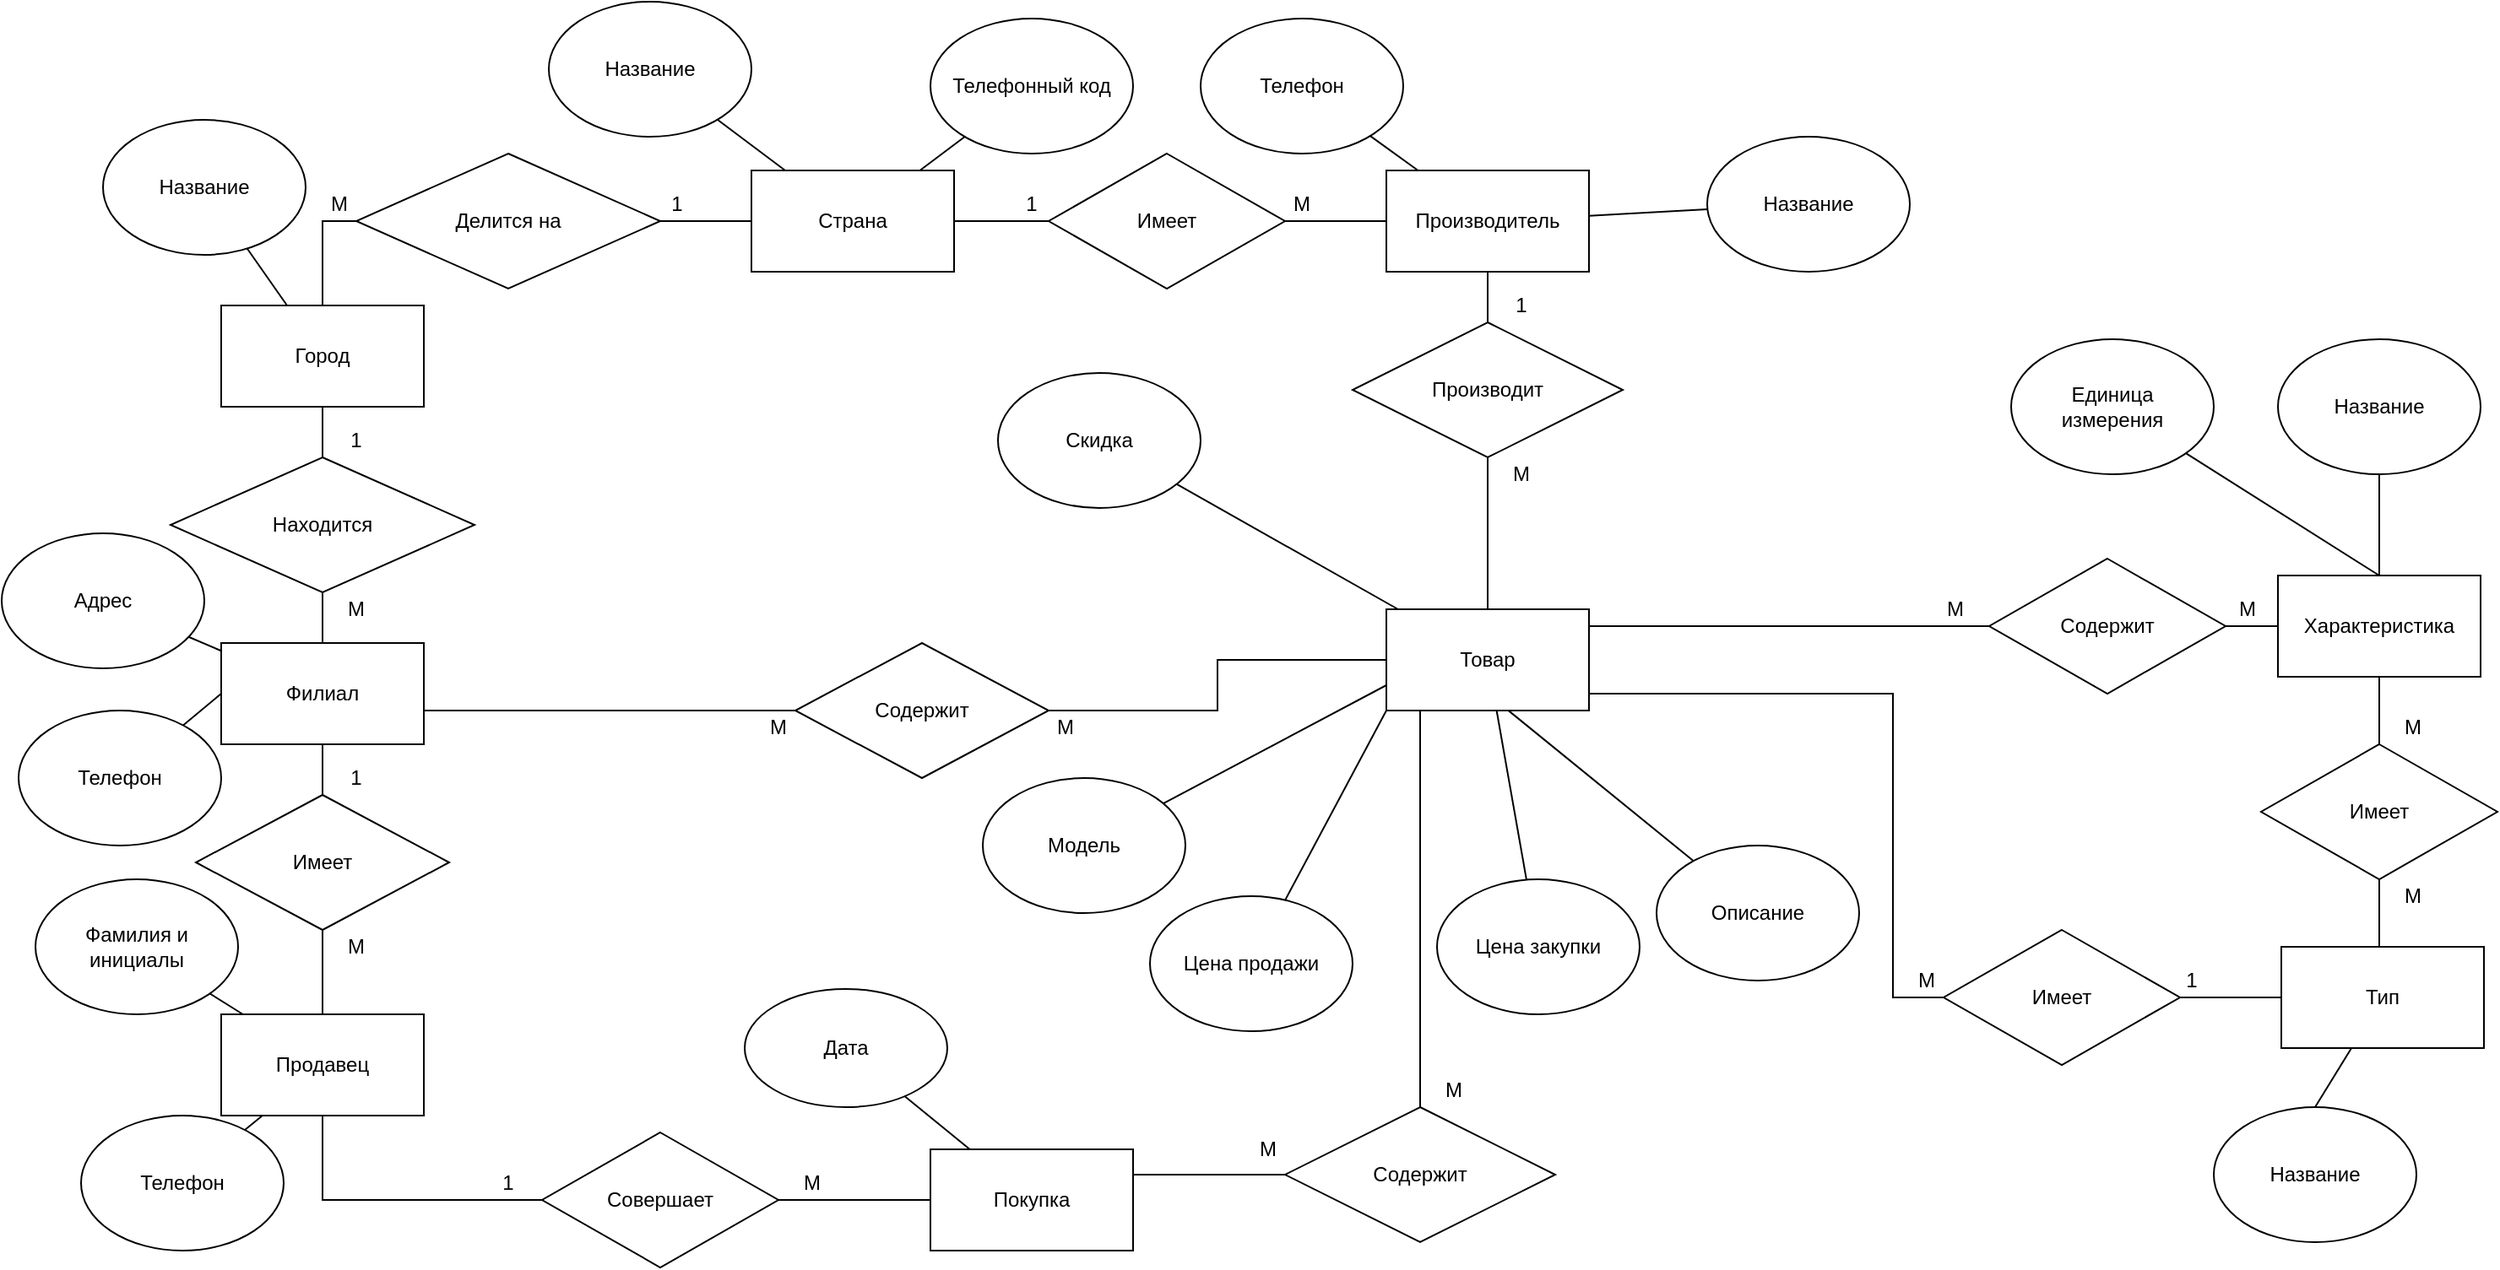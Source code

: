 <mxfile version="14.7.6"><diagram id="cab1m8A5OC63dLCcE1eq" name="Page-1"><mxGraphModel dx="2844" dy="1560" grid="1" gridSize="10" guides="1" tooltips="1" connect="1" arrows="1" fold="1" page="1" pageScale="1" pageWidth="827" pageHeight="1169" math="0" shadow="0"><root><mxCell id="0"/><mxCell id="1" parent="0"/><mxCell id="thi3YV_2VMZKimP_Mcks-1" style="edgeStyle=orthogonalEdgeStyle;rounded=0;orthogonalLoop=1;jettySize=auto;html=1;endArrow=none;endFill=0;" parent="1" source="thi3YV_2VMZKimP_Mcks-2" target="thi3YV_2VMZKimP_Mcks-22" edge="1"><mxGeometry relative="1" as="geometry"><Array as="points"/></mxGeometry></mxCell><mxCell id="thi3YV_2VMZKimP_Mcks-2" value="Страна" style="rounded=0;whiteSpace=wrap;html=1;" parent="1" vertex="1"><mxGeometry x="1104" y="330" width="120" height="60" as="geometry"/></mxCell><mxCell id="thi3YV_2VMZKimP_Mcks-3" style="edgeStyle=orthogonalEdgeStyle;rounded=0;orthogonalLoop=1;jettySize=auto;html=1;endArrow=none;endFill=0;" parent="1" source="thi3YV_2VMZKimP_Mcks-4" target="thi3YV_2VMZKimP_Mcks-24" edge="1"><mxGeometry relative="1" as="geometry"/></mxCell><mxCell id="thi3YV_2VMZKimP_Mcks-4" value="Город" style="rounded=0;whiteSpace=wrap;html=1;" parent="1" vertex="1"><mxGeometry x="790" y="410" width="120" height="60" as="geometry"/></mxCell><mxCell id="thi3YV_2VMZKimP_Mcks-7" style="edgeStyle=orthogonalEdgeStyle;rounded=0;orthogonalLoop=1;jettySize=auto;html=1;endArrow=none;endFill=0;" parent="1" source="thi3YV_2VMZKimP_Mcks-8" target="thi3YV_2VMZKimP_Mcks-29" edge="1"><mxGeometry relative="1" as="geometry"/></mxCell><mxCell id="thi3YV_2VMZKimP_Mcks-8" value="&lt;div&gt;Филиал&lt;/div&gt;" style="rounded=0;whiteSpace=wrap;html=1;" parent="1" vertex="1"><mxGeometry x="790" y="610" width="120" height="60" as="geometry"/></mxCell><mxCell id="thi3YV_2VMZKimP_Mcks-9" style="edgeStyle=orthogonalEdgeStyle;rounded=0;orthogonalLoop=1;jettySize=auto;html=1;endArrow=none;endFill=0;" parent="1" source="thi3YV_2VMZKimP_Mcks-10" target="thi3YV_2VMZKimP_Mcks-31" edge="1"><mxGeometry relative="1" as="geometry"/></mxCell><mxCell id="thi3YV_2VMZKimP_Mcks-10" value="Покупка" style="rounded=0;whiteSpace=wrap;html=1;" parent="1" vertex="1"><mxGeometry x="1210" y="910" width="120" height="60" as="geometry"/></mxCell><mxCell id="thi3YV_2VMZKimP_Mcks-11" style="edgeStyle=orthogonalEdgeStyle;rounded=0;orthogonalLoop=1;jettySize=auto;html=1;endArrow=none;endFill=0;" parent="1" source="thi3YV_2VMZKimP_Mcks-14" target="thi3YV_2VMZKimP_Mcks-39" edge="1"><mxGeometry relative="1" as="geometry"><Array as="points"><mxPoint x="1780" y="640"/><mxPoint x="1780" y="820"/></Array></mxGeometry></mxCell><mxCell id="thi3YV_2VMZKimP_Mcks-12" style="edgeStyle=orthogonalEdgeStyle;rounded=0;orthogonalLoop=1;jettySize=auto;html=1;endArrow=none;endFill=0;" parent="1" source="thi3YV_2VMZKimP_Mcks-14" target="thi3YV_2VMZKimP_Mcks-48" edge="1"><mxGeometry relative="1" as="geometry"><Array as="points"><mxPoint x="1500" y="750"/><mxPoint x="1500" y="750"/></Array></mxGeometry></mxCell><mxCell id="thi3YV_2VMZKimP_Mcks-13" style="edgeStyle=orthogonalEdgeStyle;rounded=0;orthogonalLoop=1;jettySize=auto;html=1;endArrow=none;endFill=0;" parent="1" source="thi3YV_2VMZKimP_Mcks-14" target="thi3YV_2VMZKimP_Mcks-33" edge="1"><mxGeometry relative="1" as="geometry"/></mxCell><mxCell id="thi3YV_2VMZKimP_Mcks-14" value="&lt;div&gt;Товар&lt;/div&gt;" style="rounded=0;whiteSpace=wrap;html=1;" parent="1" vertex="1"><mxGeometry x="1480" y="590" width="120" height="60" as="geometry"/></mxCell><mxCell id="thi3YV_2VMZKimP_Mcks-15" value="Тип" style="rounded=0;whiteSpace=wrap;html=1;" parent="1" vertex="1"><mxGeometry x="2010" y="790" width="120" height="60" as="geometry"/></mxCell><mxCell id="thi3YV_2VMZKimP_Mcks-16" style="edgeStyle=orthogonalEdgeStyle;rounded=0;orthogonalLoop=1;jettySize=auto;html=1;exitX=0;exitY=0.5;exitDx=0;exitDy=0;endArrow=none;endFill=0;" parent="1" source="thi3YV_2VMZKimP_Mcks-18" target="thi3YV_2VMZKimP_Mcks-43" edge="1"><mxGeometry relative="1" as="geometry"/></mxCell><mxCell id="thi3YV_2VMZKimP_Mcks-17" style="edgeStyle=orthogonalEdgeStyle;rounded=0;orthogonalLoop=1;jettySize=auto;html=1;endArrow=none;endFill=0;" parent="1" source="thi3YV_2VMZKimP_Mcks-18" target="thi3YV_2VMZKimP_Mcks-41" edge="1"><mxGeometry relative="1" as="geometry"/></mxCell><mxCell id="thi3YV_2VMZKimP_Mcks-18" value="Характеристика" style="rounded=0;whiteSpace=wrap;html=1;" parent="1" vertex="1"><mxGeometry x="2008" y="570" width="120" height="60" as="geometry"/></mxCell><mxCell id="thi3YV_2VMZKimP_Mcks-19" style="edgeStyle=orthogonalEdgeStyle;rounded=0;orthogonalLoop=1;jettySize=auto;html=1;endArrow=none;endFill=0;" parent="1" source="thi3YV_2VMZKimP_Mcks-20" target="thi3YV_2VMZKimP_Mcks-37" edge="1"><mxGeometry relative="1" as="geometry"/></mxCell><mxCell id="thi3YV_2VMZKimP_Mcks-20" value="Производитель" style="rounded=0;whiteSpace=wrap;html=1;" parent="1" vertex="1"><mxGeometry x="1480" y="330" width="120" height="60" as="geometry"/></mxCell><mxCell id="thi3YV_2VMZKimP_Mcks-21" style="edgeStyle=orthogonalEdgeStyle;rounded=0;orthogonalLoop=1;jettySize=auto;html=1;endArrow=none;endFill=0;" parent="1" source="thi3YV_2VMZKimP_Mcks-22" target="thi3YV_2VMZKimP_Mcks-4" edge="1"><mxGeometry relative="1" as="geometry"><Array as="points"><mxPoint x="850" y="360"/></Array></mxGeometry></mxCell><mxCell id="thi3YV_2VMZKimP_Mcks-22" value="Делится на" style="rhombus;whiteSpace=wrap;html=1;" parent="1" vertex="1"><mxGeometry x="870" y="320" width="180" height="80" as="geometry"/></mxCell><mxCell id="thi3YV_2VMZKimP_Mcks-23" style="edgeStyle=orthogonalEdgeStyle;rounded=0;orthogonalLoop=1;jettySize=auto;html=1;endArrow=none;endFill=0;" parent="1" source="thi3YV_2VMZKimP_Mcks-24" target="thi3YV_2VMZKimP_Mcks-8" edge="1"><mxGeometry relative="1" as="geometry"/></mxCell><mxCell id="thi3YV_2VMZKimP_Mcks-24" value="Находится" style="rhombus;whiteSpace=wrap;html=1;" parent="1" vertex="1"><mxGeometry x="760" y="500" width="180" height="80" as="geometry"/></mxCell><mxCell id="thi3YV_2VMZKimP_Mcks-27" value="Продавец" style="rounded=0;whiteSpace=wrap;html=1;" parent="1" vertex="1"><mxGeometry x="790" y="830" width="120" height="60" as="geometry"/></mxCell><mxCell id="thi3YV_2VMZKimP_Mcks-28" style="edgeStyle=orthogonalEdgeStyle;rounded=0;orthogonalLoop=1;jettySize=auto;html=1;endArrow=none;endFill=0;" parent="1" source="thi3YV_2VMZKimP_Mcks-29" target="thi3YV_2VMZKimP_Mcks-27" edge="1"><mxGeometry relative="1" as="geometry"/></mxCell><mxCell id="thi3YV_2VMZKimP_Mcks-29" value="Имеет" style="rhombus;whiteSpace=wrap;html=1;" parent="1" vertex="1"><mxGeometry x="775" y="700" width="150" height="80" as="geometry"/></mxCell><mxCell id="thi3YV_2VMZKimP_Mcks-30" style="edgeStyle=orthogonalEdgeStyle;rounded=0;orthogonalLoop=1;jettySize=auto;html=1;endArrow=none;endFill=0;" parent="1" source="thi3YV_2VMZKimP_Mcks-31" target="thi3YV_2VMZKimP_Mcks-27" edge="1"><mxGeometry relative="1" as="geometry"/></mxCell><mxCell id="thi3YV_2VMZKimP_Mcks-31" value="Совершает" style="rhombus;whiteSpace=wrap;html=1;" parent="1" vertex="1"><mxGeometry x="980" y="900" width="140" height="80" as="geometry"/></mxCell><mxCell id="thi3YV_2VMZKimP_Mcks-32" style="edgeStyle=orthogonalEdgeStyle;rounded=0;orthogonalLoop=1;jettySize=auto;html=1;endArrow=none;endFill=0;" parent="1" source="thi3YV_2VMZKimP_Mcks-33" target="thi3YV_2VMZKimP_Mcks-8" edge="1"><mxGeometry relative="1" as="geometry"><Array as="points"><mxPoint x="1080" y="650"/><mxPoint x="1080" y="650"/></Array></mxGeometry></mxCell><mxCell id="thi3YV_2VMZKimP_Mcks-33" value="Содержит" style="rhombus;whiteSpace=wrap;html=1;" parent="1" vertex="1"><mxGeometry x="1130" y="610" width="150" height="80" as="geometry"/></mxCell><mxCell id="thi3YV_2VMZKimP_Mcks-34" style="edgeStyle=orthogonalEdgeStyle;rounded=0;orthogonalLoop=1;jettySize=auto;html=1;endArrow=none;endFill=0;" parent="1" source="thi3YV_2VMZKimP_Mcks-35" target="thi3YV_2VMZKimP_Mcks-20" edge="1"><mxGeometry relative="1" as="geometry"/></mxCell><mxCell id="thi3YV_2VMZKimP_Mcks-35" value="Имеет" style="rhombus;whiteSpace=wrap;html=1;" parent="1" vertex="1"><mxGeometry x="1280" y="320" width="140" height="80" as="geometry"/></mxCell><mxCell id="thi3YV_2VMZKimP_Mcks-36" style="edgeStyle=orthogonalEdgeStyle;rounded=0;orthogonalLoop=1;jettySize=auto;html=1;endArrow=none;endFill=0;" parent="1" source="thi3YV_2VMZKimP_Mcks-37" target="thi3YV_2VMZKimP_Mcks-14" edge="1"><mxGeometry relative="1" as="geometry"/></mxCell><mxCell id="thi3YV_2VMZKimP_Mcks-37" value="Производит" style="rhombus;whiteSpace=wrap;html=1;" parent="1" vertex="1"><mxGeometry x="1460" y="420" width="160" height="80" as="geometry"/></mxCell><mxCell id="thi3YV_2VMZKimP_Mcks-38" style="edgeStyle=orthogonalEdgeStyle;rounded=0;orthogonalLoop=1;jettySize=auto;html=1;endArrow=none;endFill=0;" parent="1" source="thi3YV_2VMZKimP_Mcks-39" target="thi3YV_2VMZKimP_Mcks-15" edge="1"><mxGeometry relative="1" as="geometry"/></mxCell><mxCell id="thi3YV_2VMZKimP_Mcks-39" value="Имеет" style="rhombus;whiteSpace=wrap;html=1;" parent="1" vertex="1"><mxGeometry x="1810" y="780" width="140" height="80" as="geometry"/></mxCell><mxCell id="thi3YV_2VMZKimP_Mcks-40" style="edgeStyle=orthogonalEdgeStyle;rounded=0;orthogonalLoop=1;jettySize=auto;html=1;endArrow=none;endFill=0;" parent="1" source="thi3YV_2VMZKimP_Mcks-41" target="thi3YV_2VMZKimP_Mcks-15" edge="1"><mxGeometry relative="1" as="geometry"><Array as="points"><mxPoint x="2100" y="800"/></Array></mxGeometry></mxCell><mxCell id="thi3YV_2VMZKimP_Mcks-41" value="Имеет" style="rhombus;whiteSpace=wrap;html=1;" parent="1" vertex="1"><mxGeometry x="1998" y="670" width="140" height="80" as="geometry"/></mxCell><mxCell id="thi3YV_2VMZKimP_Mcks-42" style="edgeStyle=orthogonalEdgeStyle;rounded=0;orthogonalLoop=1;jettySize=auto;html=1;endArrow=none;endFill=0;" parent="1" source="thi3YV_2VMZKimP_Mcks-43" target="thi3YV_2VMZKimP_Mcks-14" edge="1"><mxGeometry relative="1" as="geometry"><Array as="points"><mxPoint x="1720" y="600"/><mxPoint x="1720" y="600"/></Array></mxGeometry></mxCell><mxCell id="thi3YV_2VMZKimP_Mcks-43" value="Содержит" style="rhombus;whiteSpace=wrap;html=1;" parent="1" vertex="1"><mxGeometry x="1837" y="560" width="140" height="80" as="geometry"/></mxCell><mxCell id="thi3YV_2VMZKimP_Mcks-44" value="1" style="text;html=1;strokeColor=none;fillColor=none;align=center;verticalAlign=middle;whiteSpace=wrap;rounded=0;" parent="1" vertex="1"><mxGeometry x="1040" y="340" width="40" height="20" as="geometry"/></mxCell><mxCell id="thi3YV_2VMZKimP_Mcks-45" value="M" style="text;html=1;strokeColor=none;fillColor=none;align=center;verticalAlign=middle;whiteSpace=wrap;rounded=0;" parent="1" vertex="1"><mxGeometry x="840" y="340" width="40" height="20" as="geometry"/></mxCell><mxCell id="thi3YV_2VMZKimP_Mcks-46" value="" style="endArrow=none;html=1;exitX=1;exitY=0.5;exitDx=0;exitDy=0;" parent="1" source="thi3YV_2VMZKimP_Mcks-2" target="thi3YV_2VMZKimP_Mcks-35" edge="1"><mxGeometry width="50" height="50" relative="1" as="geometry"><mxPoint x="1100" y="700" as="sourcePoint"/><mxPoint x="1150" y="650" as="targetPoint"/></mxGeometry></mxCell><mxCell id="thi3YV_2VMZKimP_Mcks-47" style="edgeStyle=orthogonalEdgeStyle;rounded=0;orthogonalLoop=1;jettySize=auto;html=1;endArrow=none;endFill=0;" parent="1" source="thi3YV_2VMZKimP_Mcks-48" target="thi3YV_2VMZKimP_Mcks-10" edge="1"><mxGeometry relative="1" as="geometry"><Array as="points"><mxPoint x="1360" y="925"/><mxPoint x="1360" y="925"/></Array></mxGeometry></mxCell><mxCell id="thi3YV_2VMZKimP_Mcks-48" value="Содержит" style="rhombus;whiteSpace=wrap;html=1;" parent="1" vertex="1"><mxGeometry x="1420" y="885" width="160" height="80" as="geometry"/></mxCell><mxCell id="thi3YV_2VMZKimP_Mcks-49" value="1" style="text;html=1;strokeColor=none;fillColor=none;align=center;verticalAlign=middle;whiteSpace=wrap;rounded=0;" parent="1" vertex="1"><mxGeometry x="1250" y="340" width="40" height="20" as="geometry"/></mxCell><mxCell id="thi3YV_2VMZKimP_Mcks-50" value="M" style="text;html=1;strokeColor=none;fillColor=none;align=center;verticalAlign=middle;whiteSpace=wrap;rounded=0;" parent="1" vertex="1"><mxGeometry x="1410" y="340" width="40" height="20" as="geometry"/></mxCell><mxCell id="thi3YV_2VMZKimP_Mcks-51" value="1" style="text;html=1;strokeColor=none;fillColor=none;align=center;verticalAlign=middle;whiteSpace=wrap;rounded=0;" parent="1" vertex="1"><mxGeometry x="1540" y="400" width="40" height="20" as="geometry"/></mxCell><mxCell id="thi3YV_2VMZKimP_Mcks-52" value="M" style="text;html=1;strokeColor=none;fillColor=none;align=center;verticalAlign=middle;whiteSpace=wrap;rounded=0;" parent="1" vertex="1"><mxGeometry x="1540" y="500" width="40" height="20" as="geometry"/></mxCell><mxCell id="thi3YV_2VMZKimP_Mcks-55" value="1" style="text;html=1;strokeColor=none;fillColor=none;align=center;verticalAlign=middle;whiteSpace=wrap;rounded=0;" parent="1" vertex="1"><mxGeometry x="850" y="480" width="40" height="20" as="geometry"/></mxCell><mxCell id="thi3YV_2VMZKimP_Mcks-56" value="M" style="text;html=1;strokeColor=none;fillColor=none;align=center;verticalAlign=middle;whiteSpace=wrap;rounded=0;" parent="1" vertex="1"><mxGeometry x="850" y="580" width="40" height="20" as="geometry"/></mxCell><mxCell id="thi3YV_2VMZKimP_Mcks-57" value="1" style="text;html=1;strokeColor=none;fillColor=none;align=center;verticalAlign=middle;whiteSpace=wrap;rounded=0;" parent="1" vertex="1"><mxGeometry x="850" y="680" width="40" height="20" as="geometry"/></mxCell><mxCell id="thi3YV_2VMZKimP_Mcks-58" value="M" style="text;html=1;strokeColor=none;fillColor=none;align=center;verticalAlign=middle;whiteSpace=wrap;rounded=0;" parent="1" vertex="1"><mxGeometry x="850" y="780" width="40" height="20" as="geometry"/></mxCell><mxCell id="thi3YV_2VMZKimP_Mcks-59" value="1" style="text;html=1;strokeColor=none;fillColor=none;align=center;verticalAlign=middle;whiteSpace=wrap;rounded=0;" parent="1" vertex="1"><mxGeometry x="940" y="920" width="40" height="20" as="geometry"/></mxCell><mxCell id="thi3YV_2VMZKimP_Mcks-60" value="M" style="text;html=1;strokeColor=none;fillColor=none;align=center;verticalAlign=middle;whiteSpace=wrap;rounded=0;" parent="1" vertex="1"><mxGeometry x="1120" y="920" width="40" height="20" as="geometry"/></mxCell><mxCell id="thi3YV_2VMZKimP_Mcks-61" value="M" style="text;html=1;strokeColor=none;fillColor=none;align=center;verticalAlign=middle;whiteSpace=wrap;rounded=0;" parent="1" vertex="1"><mxGeometry x="1500" y="865" width="40" height="20" as="geometry"/></mxCell><mxCell id="thi3YV_2VMZKimP_Mcks-62" value="M" style="text;html=1;strokeColor=none;fillColor=none;align=center;verticalAlign=middle;whiteSpace=wrap;rounded=0;" parent="1" vertex="1"><mxGeometry x="1390" y="900" width="40" height="20" as="geometry"/></mxCell><mxCell id="thi3YV_2VMZKimP_Mcks-63" value="M" style="text;html=1;strokeColor=none;fillColor=none;align=center;verticalAlign=middle;whiteSpace=wrap;rounded=0;" parent="1" vertex="1"><mxGeometry x="1100" y="650" width="40" height="20" as="geometry"/></mxCell><mxCell id="thi3YV_2VMZKimP_Mcks-64" value="M" style="text;html=1;strokeColor=none;fillColor=none;align=center;verticalAlign=middle;whiteSpace=wrap;rounded=0;" parent="1" vertex="1"><mxGeometry x="1270" y="650" width="40" height="20" as="geometry"/></mxCell><mxCell id="thi3YV_2VMZKimP_Mcks-65" value="M" style="text;html=1;strokeColor=none;fillColor=none;align=center;verticalAlign=middle;whiteSpace=wrap;rounded=0;" parent="1" vertex="1"><mxGeometry x="1780" y="800" width="40" height="20" as="geometry"/></mxCell><mxCell id="thi3YV_2VMZKimP_Mcks-66" value="1" style="text;html=1;strokeColor=none;fillColor=none;align=center;verticalAlign=middle;whiteSpace=wrap;rounded=0;" parent="1" vertex="1"><mxGeometry x="1937" y="800" width="40" height="20" as="geometry"/></mxCell><mxCell id="thi3YV_2VMZKimP_Mcks-67" value="M" style="text;html=1;strokeColor=none;fillColor=none;align=center;verticalAlign=middle;whiteSpace=wrap;rounded=0;" parent="1" vertex="1"><mxGeometry x="2068" y="750" width="40" height="20" as="geometry"/></mxCell><mxCell id="thi3YV_2VMZKimP_Mcks-68" value="M" style="text;html=1;strokeColor=none;fillColor=none;align=center;verticalAlign=middle;whiteSpace=wrap;rounded=0;" parent="1" vertex="1"><mxGeometry x="2068" y="650" width="40" height="20" as="geometry"/></mxCell><mxCell id="thi3YV_2VMZKimP_Mcks-69" value="M" style="text;html=1;strokeColor=none;fillColor=none;align=center;verticalAlign=middle;whiteSpace=wrap;rounded=0;" parent="1" vertex="1"><mxGeometry x="1970" y="580" width="40" height="20" as="geometry"/></mxCell><mxCell id="thi3YV_2VMZKimP_Mcks-70" value="M" style="text;html=1;strokeColor=none;fillColor=none;align=center;verticalAlign=middle;whiteSpace=wrap;rounded=0;" parent="1" vertex="1"><mxGeometry x="1797" y="580" width="40" height="20" as="geometry"/></mxCell><mxCell id="thi3YV_2VMZKimP_Mcks-71" value="Название" style="ellipse;whiteSpace=wrap;html=1;" parent="1" vertex="1"><mxGeometry x="1670" y="310" width="120" height="80" as="geometry"/></mxCell><mxCell id="thi3YV_2VMZKimP_Mcks-72" value="Телефон" style="ellipse;whiteSpace=wrap;html=1;" parent="1" vertex="1"><mxGeometry x="1370" y="240" width="120" height="80" as="geometry"/></mxCell><mxCell id="thi3YV_2VMZKimP_Mcks-73" value="" style="endArrow=none;html=1;endFill=0;" parent="1" source="thi3YV_2VMZKimP_Mcks-71" target="thi3YV_2VMZKimP_Mcks-20" edge="1"><mxGeometry width="50" height="50" relative="1" as="geometry"><mxPoint x="1550" y="690" as="sourcePoint"/><mxPoint x="1600" y="640" as="targetPoint"/></mxGeometry></mxCell><mxCell id="thi3YV_2VMZKimP_Mcks-74" value="" style="endArrow=none;html=1;endFill=0;" parent="1" source="thi3YV_2VMZKimP_Mcks-72" target="thi3YV_2VMZKimP_Mcks-20" edge="1"><mxGeometry width="50" height="50" relative="1" as="geometry"><mxPoint x="1702.274" y="340.909" as="sourcePoint"/><mxPoint x="1610" y="358.571" as="targetPoint"/></mxGeometry></mxCell><mxCell id="thi3YV_2VMZKimP_Mcks-75" value="Телефонный код" style="ellipse;whiteSpace=wrap;html=1;" parent="1" vertex="1"><mxGeometry x="1210" y="240" width="120" height="80" as="geometry"/></mxCell><mxCell id="thi3YV_2VMZKimP_Mcks-76" value="&lt;div&gt;Название&lt;/div&gt;" style="ellipse;whiteSpace=wrap;html=1;" parent="1" vertex="1"><mxGeometry x="984" y="230" width="120" height="80" as="geometry"/></mxCell><mxCell id="thi3YV_2VMZKimP_Mcks-77" value="" style="endArrow=none;html=1;endFill=0;" parent="1" source="thi3YV_2VMZKimP_Mcks-75" target="thi3YV_2VMZKimP_Mcks-2" edge="1"><mxGeometry width="50" height="50" relative="1" as="geometry"><mxPoint x="1604.019" y="296.055" as="sourcePoint"/><mxPoint x="1571.818" y="340" as="targetPoint"/></mxGeometry></mxCell><mxCell id="thi3YV_2VMZKimP_Mcks-78" value="" style="endArrow=none;html=1;endFill=0;" parent="1" source="thi3YV_2VMZKimP_Mcks-76" target="thi3YV_2VMZKimP_Mcks-2" edge="1"><mxGeometry width="50" height="50" relative="1" as="geometry"><mxPoint x="1251.443" y="275.179" as="sourcePoint"/><mxPoint x="1198.462" y="340" as="targetPoint"/></mxGeometry></mxCell><mxCell id="thi3YV_2VMZKimP_Mcks-79" value="Название" style="ellipse;whiteSpace=wrap;html=1;" parent="1" vertex="1"><mxGeometry x="720" y="300" width="120" height="80" as="geometry"/></mxCell><mxCell id="thi3YV_2VMZKimP_Mcks-80" value="" style="endArrow=none;html=1;endFill=0;" parent="1" source="thi3YV_2VMZKimP_Mcks-79" target="thi3YV_2VMZKimP_Mcks-4" edge="1"><mxGeometry width="50" height="50" relative="1" as="geometry"><mxPoint x="1134.993" y="268.731" as="sourcePoint"/><mxPoint x="1162.429" y="340" as="targetPoint"/></mxGeometry></mxCell><mxCell id="thi3YV_2VMZKimP_Mcks-85" value="Адрес" style="ellipse;whiteSpace=wrap;html=1;" parent="1" vertex="1"><mxGeometry x="660" y="545" width="120" height="80" as="geometry"/></mxCell><mxCell id="thi3YV_2VMZKimP_Mcks-86" value="" style="endArrow=none;html=1;endFill=0;" parent="1" source="thi3YV_2VMZKimP_Mcks-85" target="thi3YV_2VMZKimP_Mcks-8" edge="1"><mxGeometry width="50" height="50" relative="1" as="geometry"><mxPoint x="743.902" y="377.265" as="sourcePoint"/><mxPoint x="812" y="420" as="targetPoint"/></mxGeometry></mxCell><mxCell id="thi3YV_2VMZKimP_Mcks-87" value="" style="endArrow=none;html=1;endFill=0;entryX=0;entryY=0.5;entryDx=0;entryDy=0;" parent="1" source="thi3YV_2VMZKimP_Mcks-88" target="thi3YV_2VMZKimP_Mcks-8" edge="1"><mxGeometry width="50" height="50" relative="1" as="geometry"><mxPoint x="696.982" y="457.265" as="sourcePoint"/><mxPoint x="756.926" y="690" as="targetPoint"/></mxGeometry></mxCell><mxCell id="thi3YV_2VMZKimP_Mcks-88" value="Телефон" style="ellipse;whiteSpace=wrap;html=1;" parent="1" vertex="1"><mxGeometry x="670" y="650" width="120" height="80" as="geometry"/></mxCell><mxCell id="thi3YV_2VMZKimP_Mcks-89" value="Фамилия и инициалы" style="ellipse;whiteSpace=wrap;html=1;" parent="1" vertex="1"><mxGeometry x="680" y="750" width="120" height="80" as="geometry"/></mxCell><mxCell id="thi3YV_2VMZKimP_Mcks-90" value="" style="endArrow=none;html=1;endFill=0;" parent="1" source="thi3YV_2VMZKimP_Mcks-89" target="thi3YV_2VMZKimP_Mcks-27" edge="1"><mxGeometry width="50" height="50" relative="1" as="geometry"><mxPoint x="686.558" y="676.646" as="sourcePoint"/><mxPoint x="800" y="650" as="targetPoint"/></mxGeometry></mxCell><mxCell id="thi3YV_2VMZKimP_Mcks-91" value="Телефон" style="ellipse;whiteSpace=wrap;html=1;" parent="1" vertex="1"><mxGeometry x="707" y="890" width="120" height="80" as="geometry"/></mxCell><mxCell id="thi3YV_2VMZKimP_Mcks-92" value="" style="endArrow=none;html=1;endFill=0;" parent="1" source="thi3YV_2VMZKimP_Mcks-91" target="thi3YV_2VMZKimP_Mcks-27" edge="1"><mxGeometry width="50" height="50" relative="1" as="geometry"><mxPoint x="696.982" y="747.265" as="sourcePoint"/><mxPoint x="790" y="930" as="targetPoint"/></mxGeometry></mxCell><mxCell id="thi3YV_2VMZKimP_Mcks-95" value="Описание" style="ellipse;whiteSpace=wrap;html=1;" parent="1" vertex="1"><mxGeometry x="1640" y="730" width="120" height="80" as="geometry"/></mxCell><mxCell id="thi3YV_2VMZKimP_Mcks-96" value="Цена закупки" style="ellipse;whiteSpace=wrap;html=1;" parent="1" vertex="1"><mxGeometry x="1510" y="750" width="120" height="80" as="geometry"/></mxCell><mxCell id="thi3YV_2VMZKimP_Mcks-97" value="" style="endArrow=none;html=1;endFill=0;exitX=0.603;exitY=1.001;exitDx=0;exitDy=0;exitPerimeter=0;" parent="1" source="thi3YV_2VMZKimP_Mcks-14" target="thi3YV_2VMZKimP_Mcks-95" edge="1"><mxGeometry width="50" height="50" relative="1" as="geometry"><mxPoint x="1702.274" y="340.909" as="sourcePoint"/><mxPoint x="1610" y="358.571" as="targetPoint"/></mxGeometry></mxCell><mxCell id="thi3YV_2VMZKimP_Mcks-98" value="" style="endArrow=none;html=1;endFill=0;" parent="1" source="thi3YV_2VMZKimP_Mcks-14" target="thi3YV_2VMZKimP_Mcks-96" edge="1"><mxGeometry width="50" height="50" relative="1" as="geometry"><mxPoint x="1562.36" y="660.06" as="sourcePoint"/><mxPoint x="1706.561" y="752.407" as="targetPoint"/></mxGeometry></mxCell><mxCell id="thi3YV_2VMZKimP_Mcks-99" value="Название" style="ellipse;whiteSpace=wrap;html=1;" parent="1" vertex="1"><mxGeometry x="2008" y="430" width="120" height="80" as="geometry"/></mxCell><mxCell id="thi3YV_2VMZKimP_Mcks-100" value="" style="endArrow=none;html=1;endFill=0;" parent="1" source="thi3YV_2VMZKimP_Mcks-18" target="thi3YV_2VMZKimP_Mcks-99" edge="1"><mxGeometry width="50" height="50" relative="1" as="geometry"><mxPoint x="2170" y="450.06" as="sourcePoint"/><mxPoint x="2227.64" y="158.571" as="targetPoint"/></mxGeometry></mxCell><mxCell id="thi3YV_2VMZKimP_Mcks-101" value="Название" style="ellipse;whiteSpace=wrap;html=1;" parent="1" vertex="1"><mxGeometry x="1970" y="885" width="120" height="80" as="geometry"/></mxCell><mxCell id="thi3YV_2VMZKimP_Mcks-102" value="" style="endArrow=none;html=1;endFill=0;entryX=0.5;entryY=0;entryDx=0;entryDy=0;" parent="1" source="thi3YV_2VMZKimP_Mcks-15" target="thi3YV_2VMZKimP_Mcks-101" edge="1"><mxGeometry width="50" height="50" relative="1" as="geometry"><mxPoint x="2170" y="902.982" as="sourcePoint"/><mxPoint x="2190.704" y="889.772" as="targetPoint"/></mxGeometry></mxCell><mxCell id="thi3YV_2VMZKimP_Mcks-103" value="&lt;div&gt;Дата&lt;/div&gt;" style="ellipse;whiteSpace=wrap;html=1;" parent="1" vertex="1"><mxGeometry x="1100" y="815" width="120" height="70" as="geometry"/></mxCell><mxCell id="thi3YV_2VMZKimP_Mcks-104" value="" style="endArrow=none;html=1;endFill=0;" parent="1" source="thi3YV_2VMZKimP_Mcks-103" target="thi3YV_2VMZKimP_Mcks-10" edge="1"><mxGeometry width="50" height="50" relative="1" as="geometry"><mxPoint x="1213.433" y="1053.177" as="sourcePoint"/><mxPoint x="1260.714" y="980" as="targetPoint"/></mxGeometry></mxCell><mxCell id="thi3YV_2VMZKimP_Mcks-105" value="&lt;div&gt;Модель&lt;/div&gt;" style="ellipse;whiteSpace=wrap;html=1;" parent="1" vertex="1"><mxGeometry x="1241" y="690" width="120" height="80" as="geometry"/></mxCell><mxCell id="thi3YV_2VMZKimP_Mcks-106" value="" style="endArrow=none;html=1;endFill=0;exitX=0;exitY=0.75;exitDx=0;exitDy=0;" parent="1" source="thi3YV_2VMZKimP_Mcks-14" target="thi3YV_2VMZKimP_Mcks-105" edge="1"><mxGeometry width="50" height="50" relative="1" as="geometry"><mxPoint x="1555.294" y="660" as="sourcePoint"/><mxPoint x="1572.99" y="760.274" as="targetPoint"/></mxGeometry></mxCell><mxCell id="ViG87CMRgTl1K9DMTpg_-2" value="&lt;div&gt;Цена продажи&lt;/div&gt;" style="ellipse;whiteSpace=wrap;html=1;" parent="1" vertex="1"><mxGeometry x="1340" y="760" width="120" height="80" as="geometry"/></mxCell><mxCell id="ViG87CMRgTl1K9DMTpg_-3" value="" style="endArrow=none;html=1;endFill=0;exitX=0;exitY=1;exitDx=0;exitDy=0;" parent="1" source="thi3YV_2VMZKimP_Mcks-14" target="ViG87CMRgTl1K9DMTpg_-2" edge="1"><mxGeometry width="50" height="50" relative="1" as="geometry"><mxPoint x="1490" y="645" as="sourcePoint"/><mxPoint x="1357.942" y="715.087" as="targetPoint"/></mxGeometry></mxCell><mxCell id="ViG87CMRgTl1K9DMTpg_-4" value="&lt;div&gt;Скидка&lt;/div&gt;" style="ellipse;whiteSpace=wrap;html=1;" parent="1" vertex="1"><mxGeometry x="1250" y="450" width="120" height="80" as="geometry"/></mxCell><mxCell id="ViG87CMRgTl1K9DMTpg_-5" value="" style="endArrow=none;html=1;endFill=0;" parent="1" source="thi3YV_2VMZKimP_Mcks-14" target="ViG87CMRgTl1K9DMTpg_-4" edge="1"><mxGeometry width="50" height="50" relative="1" as="geometry"><mxPoint x="1490" y="645" as="sourcePoint"/><mxPoint x="1357.942" y="715.087" as="targetPoint"/></mxGeometry></mxCell><mxCell id="ViG87CMRgTl1K9DMTpg_-6" value="&lt;div&gt;Единица&lt;/div&gt;&lt;div&gt; измерения&lt;/div&gt;" style="ellipse;whiteSpace=wrap;html=1;" parent="1" vertex="1"><mxGeometry x="1850" y="430" width="120" height="80" as="geometry"/></mxCell><mxCell id="ViG87CMRgTl1K9DMTpg_-7" value="" style="endArrow=none;html=1;endFill=0;exitX=0.5;exitY=0;exitDx=0;exitDy=0;" parent="1" source="thi3YV_2VMZKimP_Mcks-18" target="ViG87CMRgTl1K9DMTpg_-6" edge="1"><mxGeometry width="50" height="50" relative="1" as="geometry"><mxPoint x="2123.75" y="580" as="sourcePoint"/><mxPoint x="2157.224" y="558.05" as="targetPoint"/></mxGeometry></mxCell></root></mxGraphModel></diagram></mxfile>